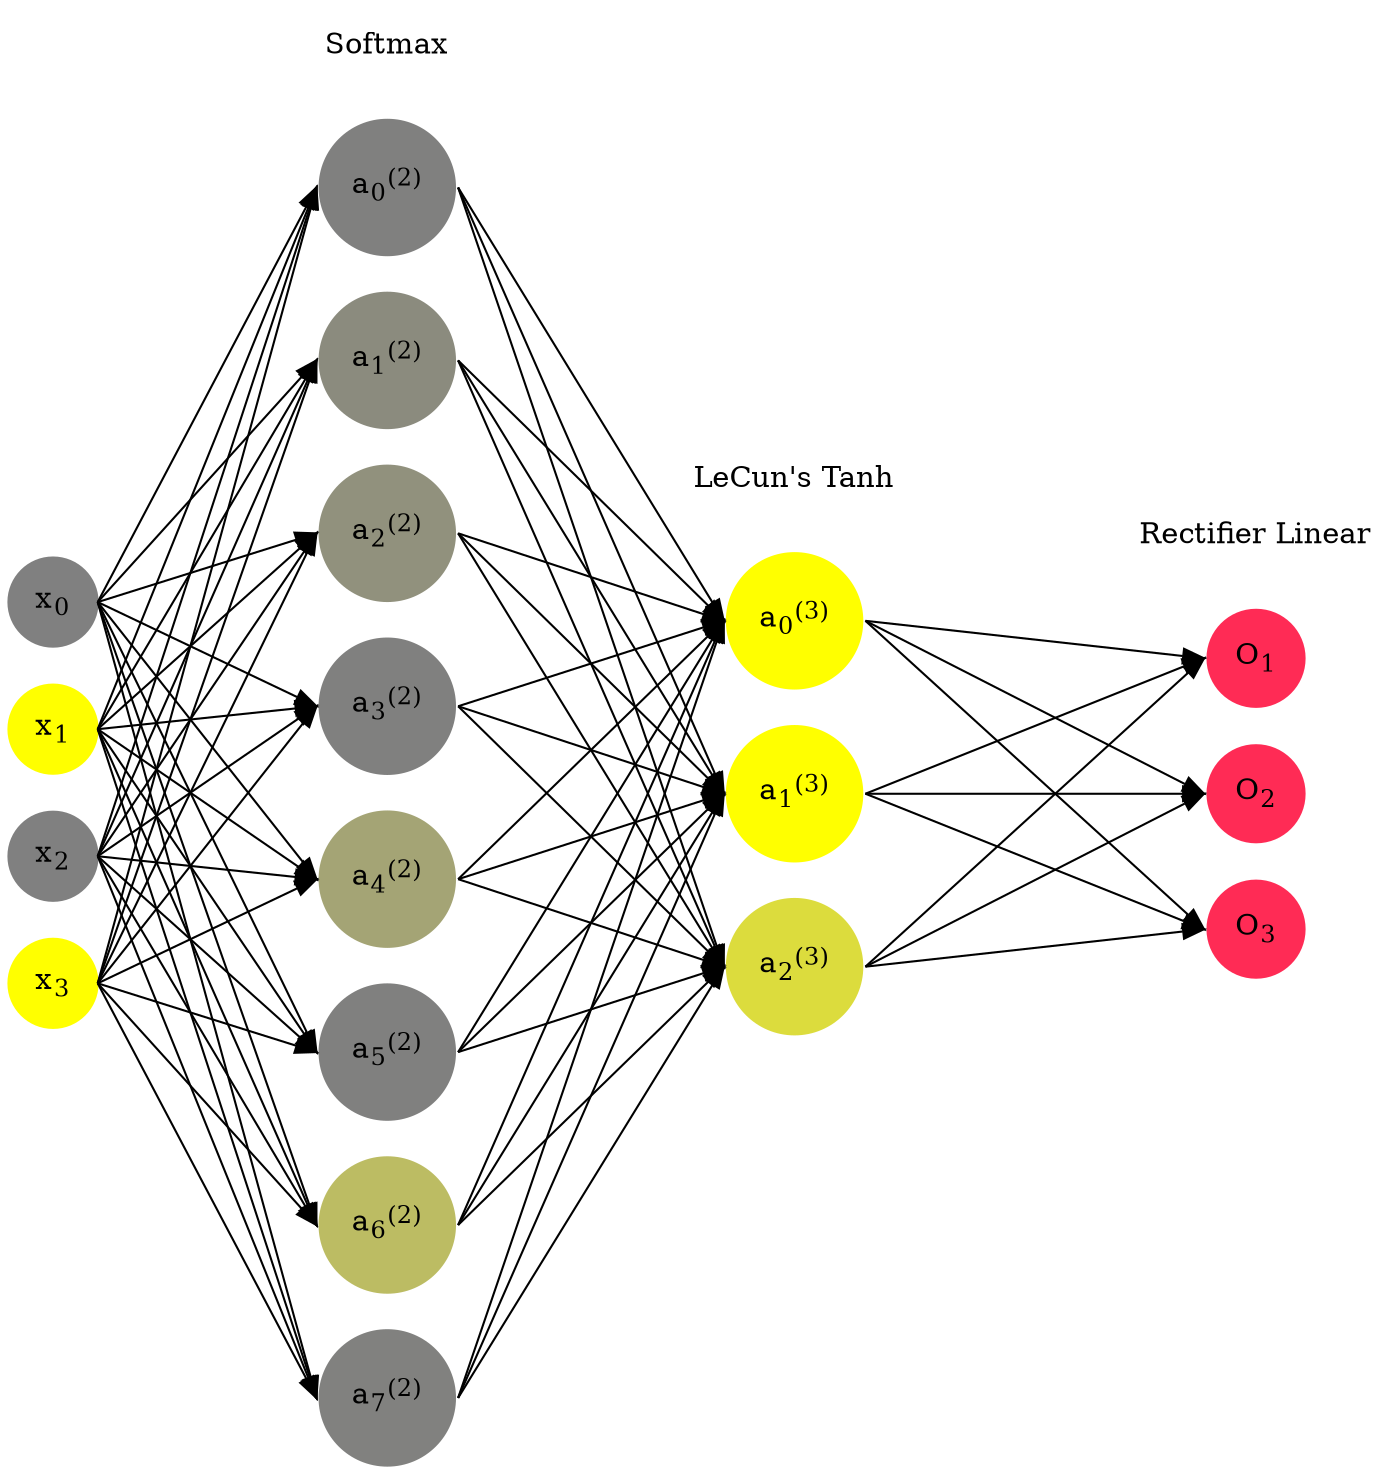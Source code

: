 digraph G {
	rankdir = LR;
	splines=false;
	edge[style=invis];
	ranksep= 1.4;
	{
	node [shape=circle, color="0.1667, 0.0, 0.5", style=filled, fillcolor="0.1667, 0.0, 0.5"];
	x0 [label=<x<sub>0</sub>>];
	}
	{
	node [shape=circle, color="0.1667, 1.0, 1.0", style=filled, fillcolor="0.1667, 1.0, 1.0"];
	x1 [label=<x<sub>1</sub>>];
	}
	{
	node [shape=circle, color="0.1667, 0.0, 0.5", style=filled, fillcolor="0.1667, 0.0, 0.5"];
	x2 [label=<x<sub>2</sub>>];
	}
	{
	node [shape=circle, color="0.1667, 1.0, 1.0", style=filled, fillcolor="0.1667, 1.0, 1.0"];
	x3 [label=<x<sub>3</sub>>];
	}
	{
	node [shape=circle, color="0.1667, 0.001347, 0.500674", style=filled, fillcolor="0.1667, 0.001347, 0.500674"];
	a02 [label=<a<sub>0</sub><sup>(2)</sup>>];
	}
	{
	node [shape=circle, color="0.1667, 0.089507, 0.544754", style=filled, fillcolor="0.1667, 0.089507, 0.544754"];
	a12 [label=<a<sub>1</sub><sup>(2)</sup>>];
	}
	{
	node [shape=circle, color="0.1667, 0.132980, 0.566490", style=filled, fillcolor="0.1667, 0.132980, 0.566490"];
	a22 [label=<a<sub>2</sub><sup>(2)</sup>>];
	}
	{
	node [shape=circle, color="0.1667, 0.003637, 0.501819", style=filled, fillcolor="0.1667, 0.003637, 0.501819"];
	a32 [label=<a<sub>3</sub><sup>(2)</sup>>];
	}
	{
	node [shape=circle, color="0.1667, 0.283207, 0.641603", style=filled, fillcolor="0.1667, 0.283207, 0.641603"];
	a42 [label=<a<sub>4</sub><sup>(2)</sup>>];
	}
	{
	node [shape=circle, color="0.1667, 0.004744, 0.502372", style=filled, fillcolor="0.1667, 0.004744, 0.502372"];
	a52 [label=<a<sub>5</sub><sup>(2)</sup>>];
	}
	{
	node [shape=circle, color="0.1667, 0.469352, 0.734676", style=filled, fillcolor="0.1667, 0.469352, 0.734676"];
	a62 [label=<a<sub>6</sub><sup>(2)</sup>>];
	}
	{
	node [shape=circle, color="0.1667, 0.015226, 0.507613", style=filled, fillcolor="0.1667, 0.015226, 0.507613"];
	a72 [label=<a<sub>7</sub><sup>(2)</sup>>];
	}
	{
	node [shape=circle, color="0.1667, 1.291789, 1.145895", style=filled, fillcolor="0.1667, 1.291789, 1.145895"];
	a03 [label=<a<sub>0</sub><sup>(3)</sup>>];
	}
	{
	node [shape=circle, color="0.1667, 1.087422, 1.043711", style=filled, fillcolor="0.1667, 1.087422, 1.043711"];
	a13 [label=<a<sub>1</sub><sup>(3)</sup>>];
	}
	{
	node [shape=circle, color="0.1667, 0.722368, 0.861184", style=filled, fillcolor="0.1667, 0.722368, 0.861184"];
	a23 [label=<a<sub>2</sub><sup>(3)</sup>>];
	}
	{
	node [shape=circle, color="0.9667, 0.83, 1.0", style=filled, fillcolor="0.9667, 0.83, 1.0"];
	O1 [label=<O<sub>1</sub>>];
	}
	{
	node [shape=circle, color="0.9667, 0.83, 1.0", style=filled, fillcolor="0.9667, 0.83, 1.0"];
	O2 [label=<O<sub>2</sub>>];
	}
	{
	node [shape=circle, color="0.9667, 0.83, 1.0", style=filled, fillcolor="0.9667, 0.83, 1.0"];
	O3 [label=<O<sub>3</sub>>];
	}
	{
	rank=same;
	x0->x1->x2->x3;
	}
	{
	rank=same;
	a02->a12->a22->a32->a42->a52->a62->a72;
	}
	{
	rank=same;
	a03->a13->a23;
	}
	{
	rank=same;
	O1->O2->O3;
	}
	l1 [shape=plaintext,label="Softmax"];
	l1->a02;
	{rank=same; l1;a02};
	l2 [shape=plaintext,label="LeCun's Tanh"];
	l2->a03;
	{rank=same; l2;a03};
	l3 [shape=plaintext,label="Rectifier Linear"];
	l3->O1;
	{rank=same; l3;O1};
edge[style=solid, tailport=e, headport=w];
	{x0;x1;x2;x3} -> {a02;a12;a22;a32;a42;a52;a62;a72};
	{a02;a12;a22;a32;a42;a52;a62;a72} -> {a03;a13;a23};
	{a03;a13;a23} -> {O1,O2,O3};
}